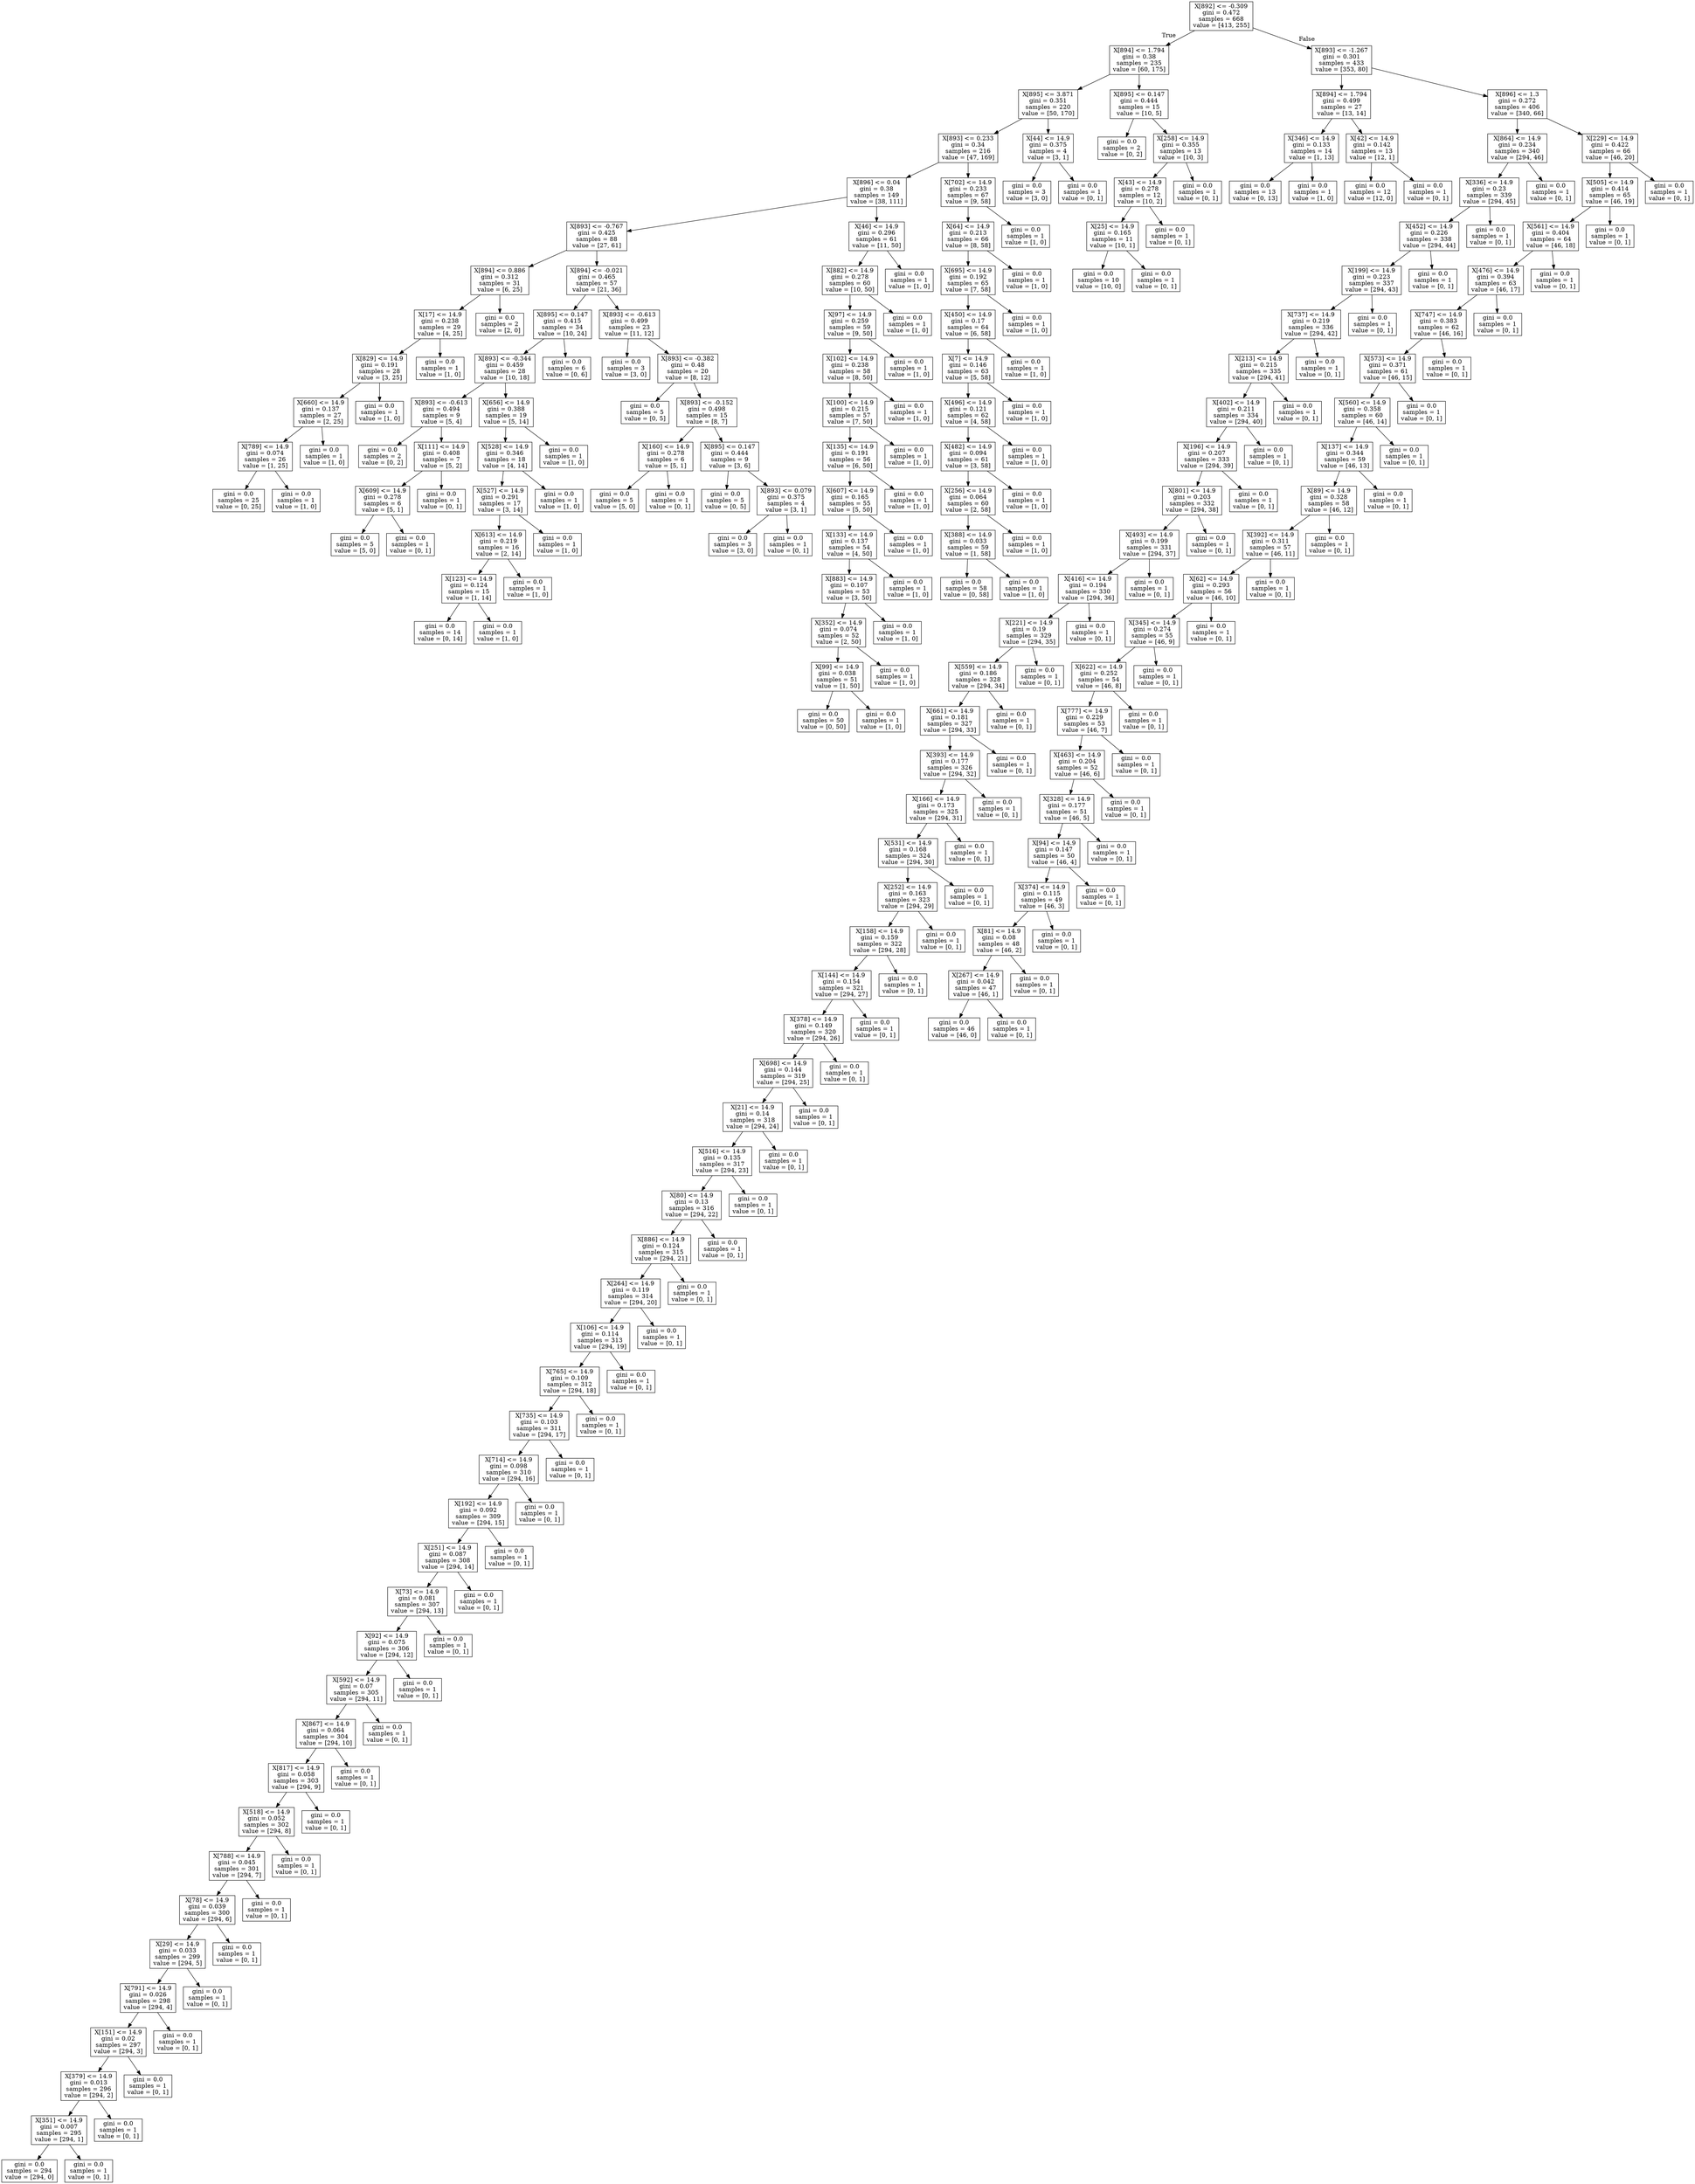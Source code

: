 digraph Tree {
node [shape=box] ;
0 [label="X[892] <= -0.309\ngini = 0.472\nsamples = 668\nvalue = [413, 255]"] ;
1 [label="X[894] <= 1.794\ngini = 0.38\nsamples = 235\nvalue = [60, 175]"] ;
0 -> 1 [labeldistance=2.5, labelangle=45, headlabel="True"] ;
2 [label="X[895] <= 3.871\ngini = 0.351\nsamples = 220\nvalue = [50, 170]"] ;
1 -> 2 ;
3 [label="X[893] <= 0.233\ngini = 0.34\nsamples = 216\nvalue = [47, 169]"] ;
2 -> 3 ;
4 [label="X[896] <= 0.04\ngini = 0.38\nsamples = 149\nvalue = [38, 111]"] ;
3 -> 4 ;
5 [label="X[893] <= -0.767\ngini = 0.425\nsamples = 88\nvalue = [27, 61]"] ;
4 -> 5 ;
6 [label="X[894] <= 0.886\ngini = 0.312\nsamples = 31\nvalue = [6, 25]"] ;
5 -> 6 ;
7 [label="X[17] <= 14.9\ngini = 0.238\nsamples = 29\nvalue = [4, 25]"] ;
6 -> 7 ;
8 [label="X[829] <= 14.9\ngini = 0.191\nsamples = 28\nvalue = [3, 25]"] ;
7 -> 8 ;
9 [label="X[660] <= 14.9\ngini = 0.137\nsamples = 27\nvalue = [2, 25]"] ;
8 -> 9 ;
10 [label="X[789] <= 14.9\ngini = 0.074\nsamples = 26\nvalue = [1, 25]"] ;
9 -> 10 ;
11 [label="gini = 0.0\nsamples = 25\nvalue = [0, 25]"] ;
10 -> 11 ;
12 [label="gini = 0.0\nsamples = 1\nvalue = [1, 0]"] ;
10 -> 12 ;
13 [label="gini = 0.0\nsamples = 1\nvalue = [1, 0]"] ;
9 -> 13 ;
14 [label="gini = 0.0\nsamples = 1\nvalue = [1, 0]"] ;
8 -> 14 ;
15 [label="gini = 0.0\nsamples = 1\nvalue = [1, 0]"] ;
7 -> 15 ;
16 [label="gini = 0.0\nsamples = 2\nvalue = [2, 0]"] ;
6 -> 16 ;
17 [label="X[894] <= -0.021\ngini = 0.465\nsamples = 57\nvalue = [21, 36]"] ;
5 -> 17 ;
18 [label="X[895] <= 0.147\ngini = 0.415\nsamples = 34\nvalue = [10, 24]"] ;
17 -> 18 ;
19 [label="X[893] <= -0.344\ngini = 0.459\nsamples = 28\nvalue = [10, 18]"] ;
18 -> 19 ;
20 [label="X[893] <= -0.613\ngini = 0.494\nsamples = 9\nvalue = [5, 4]"] ;
19 -> 20 ;
21 [label="gini = 0.0\nsamples = 2\nvalue = [0, 2]"] ;
20 -> 21 ;
22 [label="X[111] <= 14.9\ngini = 0.408\nsamples = 7\nvalue = [5, 2]"] ;
20 -> 22 ;
23 [label="X[609] <= 14.9\ngini = 0.278\nsamples = 6\nvalue = [5, 1]"] ;
22 -> 23 ;
24 [label="gini = 0.0\nsamples = 5\nvalue = [5, 0]"] ;
23 -> 24 ;
25 [label="gini = 0.0\nsamples = 1\nvalue = [0, 1]"] ;
23 -> 25 ;
26 [label="gini = 0.0\nsamples = 1\nvalue = [0, 1]"] ;
22 -> 26 ;
27 [label="X[656] <= 14.9\ngini = 0.388\nsamples = 19\nvalue = [5, 14]"] ;
19 -> 27 ;
28 [label="X[528] <= 14.9\ngini = 0.346\nsamples = 18\nvalue = [4, 14]"] ;
27 -> 28 ;
29 [label="X[527] <= 14.9\ngini = 0.291\nsamples = 17\nvalue = [3, 14]"] ;
28 -> 29 ;
30 [label="X[613] <= 14.9\ngini = 0.219\nsamples = 16\nvalue = [2, 14]"] ;
29 -> 30 ;
31 [label="X[123] <= 14.9\ngini = 0.124\nsamples = 15\nvalue = [1, 14]"] ;
30 -> 31 ;
32 [label="gini = 0.0\nsamples = 14\nvalue = [0, 14]"] ;
31 -> 32 ;
33 [label="gini = 0.0\nsamples = 1\nvalue = [1, 0]"] ;
31 -> 33 ;
34 [label="gini = 0.0\nsamples = 1\nvalue = [1, 0]"] ;
30 -> 34 ;
35 [label="gini = 0.0\nsamples = 1\nvalue = [1, 0]"] ;
29 -> 35 ;
36 [label="gini = 0.0\nsamples = 1\nvalue = [1, 0]"] ;
28 -> 36 ;
37 [label="gini = 0.0\nsamples = 1\nvalue = [1, 0]"] ;
27 -> 37 ;
38 [label="gini = 0.0\nsamples = 6\nvalue = [0, 6]"] ;
18 -> 38 ;
39 [label="X[893] <= -0.613\ngini = 0.499\nsamples = 23\nvalue = [11, 12]"] ;
17 -> 39 ;
40 [label="gini = 0.0\nsamples = 3\nvalue = [3, 0]"] ;
39 -> 40 ;
41 [label="X[893] <= -0.382\ngini = 0.48\nsamples = 20\nvalue = [8, 12]"] ;
39 -> 41 ;
42 [label="gini = 0.0\nsamples = 5\nvalue = [0, 5]"] ;
41 -> 42 ;
43 [label="X[893] <= -0.152\ngini = 0.498\nsamples = 15\nvalue = [8, 7]"] ;
41 -> 43 ;
44 [label="X[160] <= 14.9\ngini = 0.278\nsamples = 6\nvalue = [5, 1]"] ;
43 -> 44 ;
45 [label="gini = 0.0\nsamples = 5\nvalue = [5, 0]"] ;
44 -> 45 ;
46 [label="gini = 0.0\nsamples = 1\nvalue = [0, 1]"] ;
44 -> 46 ;
47 [label="X[895] <= 0.147\ngini = 0.444\nsamples = 9\nvalue = [3, 6]"] ;
43 -> 47 ;
48 [label="gini = 0.0\nsamples = 5\nvalue = [0, 5]"] ;
47 -> 48 ;
49 [label="X[893] <= 0.079\ngini = 0.375\nsamples = 4\nvalue = [3, 1]"] ;
47 -> 49 ;
50 [label="gini = 0.0\nsamples = 3\nvalue = [3, 0]"] ;
49 -> 50 ;
51 [label="gini = 0.0\nsamples = 1\nvalue = [0, 1]"] ;
49 -> 51 ;
52 [label="X[46] <= 14.9\ngini = 0.296\nsamples = 61\nvalue = [11, 50]"] ;
4 -> 52 ;
53 [label="X[882] <= 14.9\ngini = 0.278\nsamples = 60\nvalue = [10, 50]"] ;
52 -> 53 ;
54 [label="X[97] <= 14.9\ngini = 0.259\nsamples = 59\nvalue = [9, 50]"] ;
53 -> 54 ;
55 [label="X[102] <= 14.9\ngini = 0.238\nsamples = 58\nvalue = [8, 50]"] ;
54 -> 55 ;
56 [label="X[100] <= 14.9\ngini = 0.215\nsamples = 57\nvalue = [7, 50]"] ;
55 -> 56 ;
57 [label="X[135] <= 14.9\ngini = 0.191\nsamples = 56\nvalue = [6, 50]"] ;
56 -> 57 ;
58 [label="X[607] <= 14.9\ngini = 0.165\nsamples = 55\nvalue = [5, 50]"] ;
57 -> 58 ;
59 [label="X[133] <= 14.9\ngini = 0.137\nsamples = 54\nvalue = [4, 50]"] ;
58 -> 59 ;
60 [label="X[883] <= 14.9\ngini = 0.107\nsamples = 53\nvalue = [3, 50]"] ;
59 -> 60 ;
61 [label="X[352] <= 14.9\ngini = 0.074\nsamples = 52\nvalue = [2, 50]"] ;
60 -> 61 ;
62 [label="X[99] <= 14.9\ngini = 0.038\nsamples = 51\nvalue = [1, 50]"] ;
61 -> 62 ;
63 [label="gini = 0.0\nsamples = 50\nvalue = [0, 50]"] ;
62 -> 63 ;
64 [label="gini = 0.0\nsamples = 1\nvalue = [1, 0]"] ;
62 -> 64 ;
65 [label="gini = 0.0\nsamples = 1\nvalue = [1, 0]"] ;
61 -> 65 ;
66 [label="gini = 0.0\nsamples = 1\nvalue = [1, 0]"] ;
60 -> 66 ;
67 [label="gini = 0.0\nsamples = 1\nvalue = [1, 0]"] ;
59 -> 67 ;
68 [label="gini = 0.0\nsamples = 1\nvalue = [1, 0]"] ;
58 -> 68 ;
69 [label="gini = 0.0\nsamples = 1\nvalue = [1, 0]"] ;
57 -> 69 ;
70 [label="gini = 0.0\nsamples = 1\nvalue = [1, 0]"] ;
56 -> 70 ;
71 [label="gini = 0.0\nsamples = 1\nvalue = [1, 0]"] ;
55 -> 71 ;
72 [label="gini = 0.0\nsamples = 1\nvalue = [1, 0]"] ;
54 -> 72 ;
73 [label="gini = 0.0\nsamples = 1\nvalue = [1, 0]"] ;
53 -> 73 ;
74 [label="gini = 0.0\nsamples = 1\nvalue = [1, 0]"] ;
52 -> 74 ;
75 [label="X[702] <= 14.9\ngini = 0.233\nsamples = 67\nvalue = [9, 58]"] ;
3 -> 75 ;
76 [label="X[64] <= 14.9\ngini = 0.213\nsamples = 66\nvalue = [8, 58]"] ;
75 -> 76 ;
77 [label="X[695] <= 14.9\ngini = 0.192\nsamples = 65\nvalue = [7, 58]"] ;
76 -> 77 ;
78 [label="X[450] <= 14.9\ngini = 0.17\nsamples = 64\nvalue = [6, 58]"] ;
77 -> 78 ;
79 [label="X[7] <= 14.9\ngini = 0.146\nsamples = 63\nvalue = [5, 58]"] ;
78 -> 79 ;
80 [label="X[496] <= 14.9\ngini = 0.121\nsamples = 62\nvalue = [4, 58]"] ;
79 -> 80 ;
81 [label="X[482] <= 14.9\ngini = 0.094\nsamples = 61\nvalue = [3, 58]"] ;
80 -> 81 ;
82 [label="X[256] <= 14.9\ngini = 0.064\nsamples = 60\nvalue = [2, 58]"] ;
81 -> 82 ;
83 [label="X[388] <= 14.9\ngini = 0.033\nsamples = 59\nvalue = [1, 58]"] ;
82 -> 83 ;
84 [label="gini = 0.0\nsamples = 58\nvalue = [0, 58]"] ;
83 -> 84 ;
85 [label="gini = 0.0\nsamples = 1\nvalue = [1, 0]"] ;
83 -> 85 ;
86 [label="gini = 0.0\nsamples = 1\nvalue = [1, 0]"] ;
82 -> 86 ;
87 [label="gini = 0.0\nsamples = 1\nvalue = [1, 0]"] ;
81 -> 87 ;
88 [label="gini = 0.0\nsamples = 1\nvalue = [1, 0]"] ;
80 -> 88 ;
89 [label="gini = 0.0\nsamples = 1\nvalue = [1, 0]"] ;
79 -> 89 ;
90 [label="gini = 0.0\nsamples = 1\nvalue = [1, 0]"] ;
78 -> 90 ;
91 [label="gini = 0.0\nsamples = 1\nvalue = [1, 0]"] ;
77 -> 91 ;
92 [label="gini = 0.0\nsamples = 1\nvalue = [1, 0]"] ;
76 -> 92 ;
93 [label="gini = 0.0\nsamples = 1\nvalue = [1, 0]"] ;
75 -> 93 ;
94 [label="X[44] <= 14.9\ngini = 0.375\nsamples = 4\nvalue = [3, 1]"] ;
2 -> 94 ;
95 [label="gini = 0.0\nsamples = 3\nvalue = [3, 0]"] ;
94 -> 95 ;
96 [label="gini = 0.0\nsamples = 1\nvalue = [0, 1]"] ;
94 -> 96 ;
97 [label="X[895] <= 0.147\ngini = 0.444\nsamples = 15\nvalue = [10, 5]"] ;
1 -> 97 ;
98 [label="gini = 0.0\nsamples = 2\nvalue = [0, 2]"] ;
97 -> 98 ;
99 [label="X[258] <= 14.9\ngini = 0.355\nsamples = 13\nvalue = [10, 3]"] ;
97 -> 99 ;
100 [label="X[43] <= 14.9\ngini = 0.278\nsamples = 12\nvalue = [10, 2]"] ;
99 -> 100 ;
101 [label="X[25] <= 14.9\ngini = 0.165\nsamples = 11\nvalue = [10, 1]"] ;
100 -> 101 ;
102 [label="gini = 0.0\nsamples = 10\nvalue = [10, 0]"] ;
101 -> 102 ;
103 [label="gini = 0.0\nsamples = 1\nvalue = [0, 1]"] ;
101 -> 103 ;
104 [label="gini = 0.0\nsamples = 1\nvalue = [0, 1]"] ;
100 -> 104 ;
105 [label="gini = 0.0\nsamples = 1\nvalue = [0, 1]"] ;
99 -> 105 ;
106 [label="X[893] <= -1.267\ngini = 0.301\nsamples = 433\nvalue = [353, 80]"] ;
0 -> 106 [labeldistance=2.5, labelangle=-45, headlabel="False"] ;
107 [label="X[894] <= 1.794\ngini = 0.499\nsamples = 27\nvalue = [13, 14]"] ;
106 -> 107 ;
108 [label="X[346] <= 14.9\ngini = 0.133\nsamples = 14\nvalue = [1, 13]"] ;
107 -> 108 ;
109 [label="gini = 0.0\nsamples = 13\nvalue = [0, 13]"] ;
108 -> 109 ;
110 [label="gini = 0.0\nsamples = 1\nvalue = [1, 0]"] ;
108 -> 110 ;
111 [label="X[42] <= 14.9\ngini = 0.142\nsamples = 13\nvalue = [12, 1]"] ;
107 -> 111 ;
112 [label="gini = 0.0\nsamples = 12\nvalue = [12, 0]"] ;
111 -> 112 ;
113 [label="gini = 0.0\nsamples = 1\nvalue = [0, 1]"] ;
111 -> 113 ;
114 [label="X[896] <= 1.3\ngini = 0.272\nsamples = 406\nvalue = [340, 66]"] ;
106 -> 114 ;
115 [label="X[864] <= 14.9\ngini = 0.234\nsamples = 340\nvalue = [294, 46]"] ;
114 -> 115 ;
116 [label="X[336] <= 14.9\ngini = 0.23\nsamples = 339\nvalue = [294, 45]"] ;
115 -> 116 ;
117 [label="X[452] <= 14.9\ngini = 0.226\nsamples = 338\nvalue = [294, 44]"] ;
116 -> 117 ;
118 [label="X[199] <= 14.9\ngini = 0.223\nsamples = 337\nvalue = [294, 43]"] ;
117 -> 118 ;
119 [label="X[737] <= 14.9\ngini = 0.219\nsamples = 336\nvalue = [294, 42]"] ;
118 -> 119 ;
120 [label="X[213] <= 14.9\ngini = 0.215\nsamples = 335\nvalue = [294, 41]"] ;
119 -> 120 ;
121 [label="X[402] <= 14.9\ngini = 0.211\nsamples = 334\nvalue = [294, 40]"] ;
120 -> 121 ;
122 [label="X[196] <= 14.9\ngini = 0.207\nsamples = 333\nvalue = [294, 39]"] ;
121 -> 122 ;
123 [label="X[801] <= 14.9\ngini = 0.203\nsamples = 332\nvalue = [294, 38]"] ;
122 -> 123 ;
124 [label="X[493] <= 14.9\ngini = 0.199\nsamples = 331\nvalue = [294, 37]"] ;
123 -> 124 ;
125 [label="X[416] <= 14.9\ngini = 0.194\nsamples = 330\nvalue = [294, 36]"] ;
124 -> 125 ;
126 [label="X[221] <= 14.9\ngini = 0.19\nsamples = 329\nvalue = [294, 35]"] ;
125 -> 126 ;
127 [label="X[559] <= 14.9\ngini = 0.186\nsamples = 328\nvalue = [294, 34]"] ;
126 -> 127 ;
128 [label="X[661] <= 14.9\ngini = 0.181\nsamples = 327\nvalue = [294, 33]"] ;
127 -> 128 ;
129 [label="X[393] <= 14.9\ngini = 0.177\nsamples = 326\nvalue = [294, 32]"] ;
128 -> 129 ;
130 [label="X[166] <= 14.9\ngini = 0.173\nsamples = 325\nvalue = [294, 31]"] ;
129 -> 130 ;
131 [label="X[531] <= 14.9\ngini = 0.168\nsamples = 324\nvalue = [294, 30]"] ;
130 -> 131 ;
132 [label="X[252] <= 14.9\ngini = 0.163\nsamples = 323\nvalue = [294, 29]"] ;
131 -> 132 ;
133 [label="X[158] <= 14.9\ngini = 0.159\nsamples = 322\nvalue = [294, 28]"] ;
132 -> 133 ;
134 [label="X[144] <= 14.9\ngini = 0.154\nsamples = 321\nvalue = [294, 27]"] ;
133 -> 134 ;
135 [label="X[378] <= 14.9\ngini = 0.149\nsamples = 320\nvalue = [294, 26]"] ;
134 -> 135 ;
136 [label="X[698] <= 14.9\ngini = 0.144\nsamples = 319\nvalue = [294, 25]"] ;
135 -> 136 ;
137 [label="X[21] <= 14.9\ngini = 0.14\nsamples = 318\nvalue = [294, 24]"] ;
136 -> 137 ;
138 [label="X[516] <= 14.9\ngini = 0.135\nsamples = 317\nvalue = [294, 23]"] ;
137 -> 138 ;
139 [label="X[80] <= 14.9\ngini = 0.13\nsamples = 316\nvalue = [294, 22]"] ;
138 -> 139 ;
140 [label="X[886] <= 14.9\ngini = 0.124\nsamples = 315\nvalue = [294, 21]"] ;
139 -> 140 ;
141 [label="X[264] <= 14.9\ngini = 0.119\nsamples = 314\nvalue = [294, 20]"] ;
140 -> 141 ;
142 [label="X[106] <= 14.9\ngini = 0.114\nsamples = 313\nvalue = [294, 19]"] ;
141 -> 142 ;
143 [label="X[765] <= 14.9\ngini = 0.109\nsamples = 312\nvalue = [294, 18]"] ;
142 -> 143 ;
144 [label="X[735] <= 14.9\ngini = 0.103\nsamples = 311\nvalue = [294, 17]"] ;
143 -> 144 ;
145 [label="X[714] <= 14.9\ngini = 0.098\nsamples = 310\nvalue = [294, 16]"] ;
144 -> 145 ;
146 [label="X[192] <= 14.9\ngini = 0.092\nsamples = 309\nvalue = [294, 15]"] ;
145 -> 146 ;
147 [label="X[251] <= 14.9\ngini = 0.087\nsamples = 308\nvalue = [294, 14]"] ;
146 -> 147 ;
148 [label="X[73] <= 14.9\ngini = 0.081\nsamples = 307\nvalue = [294, 13]"] ;
147 -> 148 ;
149 [label="X[92] <= 14.9\ngini = 0.075\nsamples = 306\nvalue = [294, 12]"] ;
148 -> 149 ;
150 [label="X[592] <= 14.9\ngini = 0.07\nsamples = 305\nvalue = [294, 11]"] ;
149 -> 150 ;
151 [label="X[867] <= 14.9\ngini = 0.064\nsamples = 304\nvalue = [294, 10]"] ;
150 -> 151 ;
152 [label="X[817] <= 14.9\ngini = 0.058\nsamples = 303\nvalue = [294, 9]"] ;
151 -> 152 ;
153 [label="X[518] <= 14.9\ngini = 0.052\nsamples = 302\nvalue = [294, 8]"] ;
152 -> 153 ;
154 [label="X[788] <= 14.9\ngini = 0.045\nsamples = 301\nvalue = [294, 7]"] ;
153 -> 154 ;
155 [label="X[78] <= 14.9\ngini = 0.039\nsamples = 300\nvalue = [294, 6]"] ;
154 -> 155 ;
156 [label="X[29] <= 14.9\ngini = 0.033\nsamples = 299\nvalue = [294, 5]"] ;
155 -> 156 ;
157 [label="X[791] <= 14.9\ngini = 0.026\nsamples = 298\nvalue = [294, 4]"] ;
156 -> 157 ;
158 [label="X[151] <= 14.9\ngini = 0.02\nsamples = 297\nvalue = [294, 3]"] ;
157 -> 158 ;
159 [label="X[379] <= 14.9\ngini = 0.013\nsamples = 296\nvalue = [294, 2]"] ;
158 -> 159 ;
160 [label="X[351] <= 14.9\ngini = 0.007\nsamples = 295\nvalue = [294, 1]"] ;
159 -> 160 ;
161 [label="gini = 0.0\nsamples = 294\nvalue = [294, 0]"] ;
160 -> 161 ;
162 [label="gini = 0.0\nsamples = 1\nvalue = [0, 1]"] ;
160 -> 162 ;
163 [label="gini = 0.0\nsamples = 1\nvalue = [0, 1]"] ;
159 -> 163 ;
164 [label="gini = 0.0\nsamples = 1\nvalue = [0, 1]"] ;
158 -> 164 ;
165 [label="gini = 0.0\nsamples = 1\nvalue = [0, 1]"] ;
157 -> 165 ;
166 [label="gini = 0.0\nsamples = 1\nvalue = [0, 1]"] ;
156 -> 166 ;
167 [label="gini = 0.0\nsamples = 1\nvalue = [0, 1]"] ;
155 -> 167 ;
168 [label="gini = 0.0\nsamples = 1\nvalue = [0, 1]"] ;
154 -> 168 ;
169 [label="gini = 0.0\nsamples = 1\nvalue = [0, 1]"] ;
153 -> 169 ;
170 [label="gini = 0.0\nsamples = 1\nvalue = [0, 1]"] ;
152 -> 170 ;
171 [label="gini = 0.0\nsamples = 1\nvalue = [0, 1]"] ;
151 -> 171 ;
172 [label="gini = 0.0\nsamples = 1\nvalue = [0, 1]"] ;
150 -> 172 ;
173 [label="gini = 0.0\nsamples = 1\nvalue = [0, 1]"] ;
149 -> 173 ;
174 [label="gini = 0.0\nsamples = 1\nvalue = [0, 1]"] ;
148 -> 174 ;
175 [label="gini = 0.0\nsamples = 1\nvalue = [0, 1]"] ;
147 -> 175 ;
176 [label="gini = 0.0\nsamples = 1\nvalue = [0, 1]"] ;
146 -> 176 ;
177 [label="gini = 0.0\nsamples = 1\nvalue = [0, 1]"] ;
145 -> 177 ;
178 [label="gini = 0.0\nsamples = 1\nvalue = [0, 1]"] ;
144 -> 178 ;
179 [label="gini = 0.0\nsamples = 1\nvalue = [0, 1]"] ;
143 -> 179 ;
180 [label="gini = 0.0\nsamples = 1\nvalue = [0, 1]"] ;
142 -> 180 ;
181 [label="gini = 0.0\nsamples = 1\nvalue = [0, 1]"] ;
141 -> 181 ;
182 [label="gini = 0.0\nsamples = 1\nvalue = [0, 1]"] ;
140 -> 182 ;
183 [label="gini = 0.0\nsamples = 1\nvalue = [0, 1]"] ;
139 -> 183 ;
184 [label="gini = 0.0\nsamples = 1\nvalue = [0, 1]"] ;
138 -> 184 ;
185 [label="gini = 0.0\nsamples = 1\nvalue = [0, 1]"] ;
137 -> 185 ;
186 [label="gini = 0.0\nsamples = 1\nvalue = [0, 1]"] ;
136 -> 186 ;
187 [label="gini = 0.0\nsamples = 1\nvalue = [0, 1]"] ;
135 -> 187 ;
188 [label="gini = 0.0\nsamples = 1\nvalue = [0, 1]"] ;
134 -> 188 ;
189 [label="gini = 0.0\nsamples = 1\nvalue = [0, 1]"] ;
133 -> 189 ;
190 [label="gini = 0.0\nsamples = 1\nvalue = [0, 1]"] ;
132 -> 190 ;
191 [label="gini = 0.0\nsamples = 1\nvalue = [0, 1]"] ;
131 -> 191 ;
192 [label="gini = 0.0\nsamples = 1\nvalue = [0, 1]"] ;
130 -> 192 ;
193 [label="gini = 0.0\nsamples = 1\nvalue = [0, 1]"] ;
129 -> 193 ;
194 [label="gini = 0.0\nsamples = 1\nvalue = [0, 1]"] ;
128 -> 194 ;
195 [label="gini = 0.0\nsamples = 1\nvalue = [0, 1]"] ;
127 -> 195 ;
196 [label="gini = 0.0\nsamples = 1\nvalue = [0, 1]"] ;
126 -> 196 ;
197 [label="gini = 0.0\nsamples = 1\nvalue = [0, 1]"] ;
125 -> 197 ;
198 [label="gini = 0.0\nsamples = 1\nvalue = [0, 1]"] ;
124 -> 198 ;
199 [label="gini = 0.0\nsamples = 1\nvalue = [0, 1]"] ;
123 -> 199 ;
200 [label="gini = 0.0\nsamples = 1\nvalue = [0, 1]"] ;
122 -> 200 ;
201 [label="gini = 0.0\nsamples = 1\nvalue = [0, 1]"] ;
121 -> 201 ;
202 [label="gini = 0.0\nsamples = 1\nvalue = [0, 1]"] ;
120 -> 202 ;
203 [label="gini = 0.0\nsamples = 1\nvalue = [0, 1]"] ;
119 -> 203 ;
204 [label="gini = 0.0\nsamples = 1\nvalue = [0, 1]"] ;
118 -> 204 ;
205 [label="gini = 0.0\nsamples = 1\nvalue = [0, 1]"] ;
117 -> 205 ;
206 [label="gini = 0.0\nsamples = 1\nvalue = [0, 1]"] ;
116 -> 206 ;
207 [label="gini = 0.0\nsamples = 1\nvalue = [0, 1]"] ;
115 -> 207 ;
208 [label="X[229] <= 14.9\ngini = 0.422\nsamples = 66\nvalue = [46, 20]"] ;
114 -> 208 ;
209 [label="X[505] <= 14.9\ngini = 0.414\nsamples = 65\nvalue = [46, 19]"] ;
208 -> 209 ;
210 [label="X[561] <= 14.9\ngini = 0.404\nsamples = 64\nvalue = [46, 18]"] ;
209 -> 210 ;
211 [label="X[476] <= 14.9\ngini = 0.394\nsamples = 63\nvalue = [46, 17]"] ;
210 -> 211 ;
212 [label="X[747] <= 14.9\ngini = 0.383\nsamples = 62\nvalue = [46, 16]"] ;
211 -> 212 ;
213 [label="X[573] <= 14.9\ngini = 0.371\nsamples = 61\nvalue = [46, 15]"] ;
212 -> 213 ;
214 [label="X[560] <= 14.9\ngini = 0.358\nsamples = 60\nvalue = [46, 14]"] ;
213 -> 214 ;
215 [label="X[137] <= 14.9\ngini = 0.344\nsamples = 59\nvalue = [46, 13]"] ;
214 -> 215 ;
216 [label="X[89] <= 14.9\ngini = 0.328\nsamples = 58\nvalue = [46, 12]"] ;
215 -> 216 ;
217 [label="X[392] <= 14.9\ngini = 0.311\nsamples = 57\nvalue = [46, 11]"] ;
216 -> 217 ;
218 [label="X[62] <= 14.9\ngini = 0.293\nsamples = 56\nvalue = [46, 10]"] ;
217 -> 218 ;
219 [label="X[345] <= 14.9\ngini = 0.274\nsamples = 55\nvalue = [46, 9]"] ;
218 -> 219 ;
220 [label="X[622] <= 14.9\ngini = 0.252\nsamples = 54\nvalue = [46, 8]"] ;
219 -> 220 ;
221 [label="X[777] <= 14.9\ngini = 0.229\nsamples = 53\nvalue = [46, 7]"] ;
220 -> 221 ;
222 [label="X[463] <= 14.9\ngini = 0.204\nsamples = 52\nvalue = [46, 6]"] ;
221 -> 222 ;
223 [label="X[328] <= 14.9\ngini = 0.177\nsamples = 51\nvalue = [46, 5]"] ;
222 -> 223 ;
224 [label="X[94] <= 14.9\ngini = 0.147\nsamples = 50\nvalue = [46, 4]"] ;
223 -> 224 ;
225 [label="X[374] <= 14.9\ngini = 0.115\nsamples = 49\nvalue = [46, 3]"] ;
224 -> 225 ;
226 [label="X[81] <= 14.9\ngini = 0.08\nsamples = 48\nvalue = [46, 2]"] ;
225 -> 226 ;
227 [label="X[267] <= 14.9\ngini = 0.042\nsamples = 47\nvalue = [46, 1]"] ;
226 -> 227 ;
228 [label="gini = 0.0\nsamples = 46\nvalue = [46, 0]"] ;
227 -> 228 ;
229 [label="gini = 0.0\nsamples = 1\nvalue = [0, 1]"] ;
227 -> 229 ;
230 [label="gini = 0.0\nsamples = 1\nvalue = [0, 1]"] ;
226 -> 230 ;
231 [label="gini = 0.0\nsamples = 1\nvalue = [0, 1]"] ;
225 -> 231 ;
232 [label="gini = 0.0\nsamples = 1\nvalue = [0, 1]"] ;
224 -> 232 ;
233 [label="gini = 0.0\nsamples = 1\nvalue = [0, 1]"] ;
223 -> 233 ;
234 [label="gini = 0.0\nsamples = 1\nvalue = [0, 1]"] ;
222 -> 234 ;
235 [label="gini = 0.0\nsamples = 1\nvalue = [0, 1]"] ;
221 -> 235 ;
236 [label="gini = 0.0\nsamples = 1\nvalue = [0, 1]"] ;
220 -> 236 ;
237 [label="gini = 0.0\nsamples = 1\nvalue = [0, 1]"] ;
219 -> 237 ;
238 [label="gini = 0.0\nsamples = 1\nvalue = [0, 1]"] ;
218 -> 238 ;
239 [label="gini = 0.0\nsamples = 1\nvalue = [0, 1]"] ;
217 -> 239 ;
240 [label="gini = 0.0\nsamples = 1\nvalue = [0, 1]"] ;
216 -> 240 ;
241 [label="gini = 0.0\nsamples = 1\nvalue = [0, 1]"] ;
215 -> 241 ;
242 [label="gini = 0.0\nsamples = 1\nvalue = [0, 1]"] ;
214 -> 242 ;
243 [label="gini = 0.0\nsamples = 1\nvalue = [0, 1]"] ;
213 -> 243 ;
244 [label="gini = 0.0\nsamples = 1\nvalue = [0, 1]"] ;
212 -> 244 ;
245 [label="gini = 0.0\nsamples = 1\nvalue = [0, 1]"] ;
211 -> 245 ;
246 [label="gini = 0.0\nsamples = 1\nvalue = [0, 1]"] ;
210 -> 246 ;
247 [label="gini = 0.0\nsamples = 1\nvalue = [0, 1]"] ;
209 -> 247 ;
248 [label="gini = 0.0\nsamples = 1\nvalue = [0, 1]"] ;
208 -> 248 ;
}
